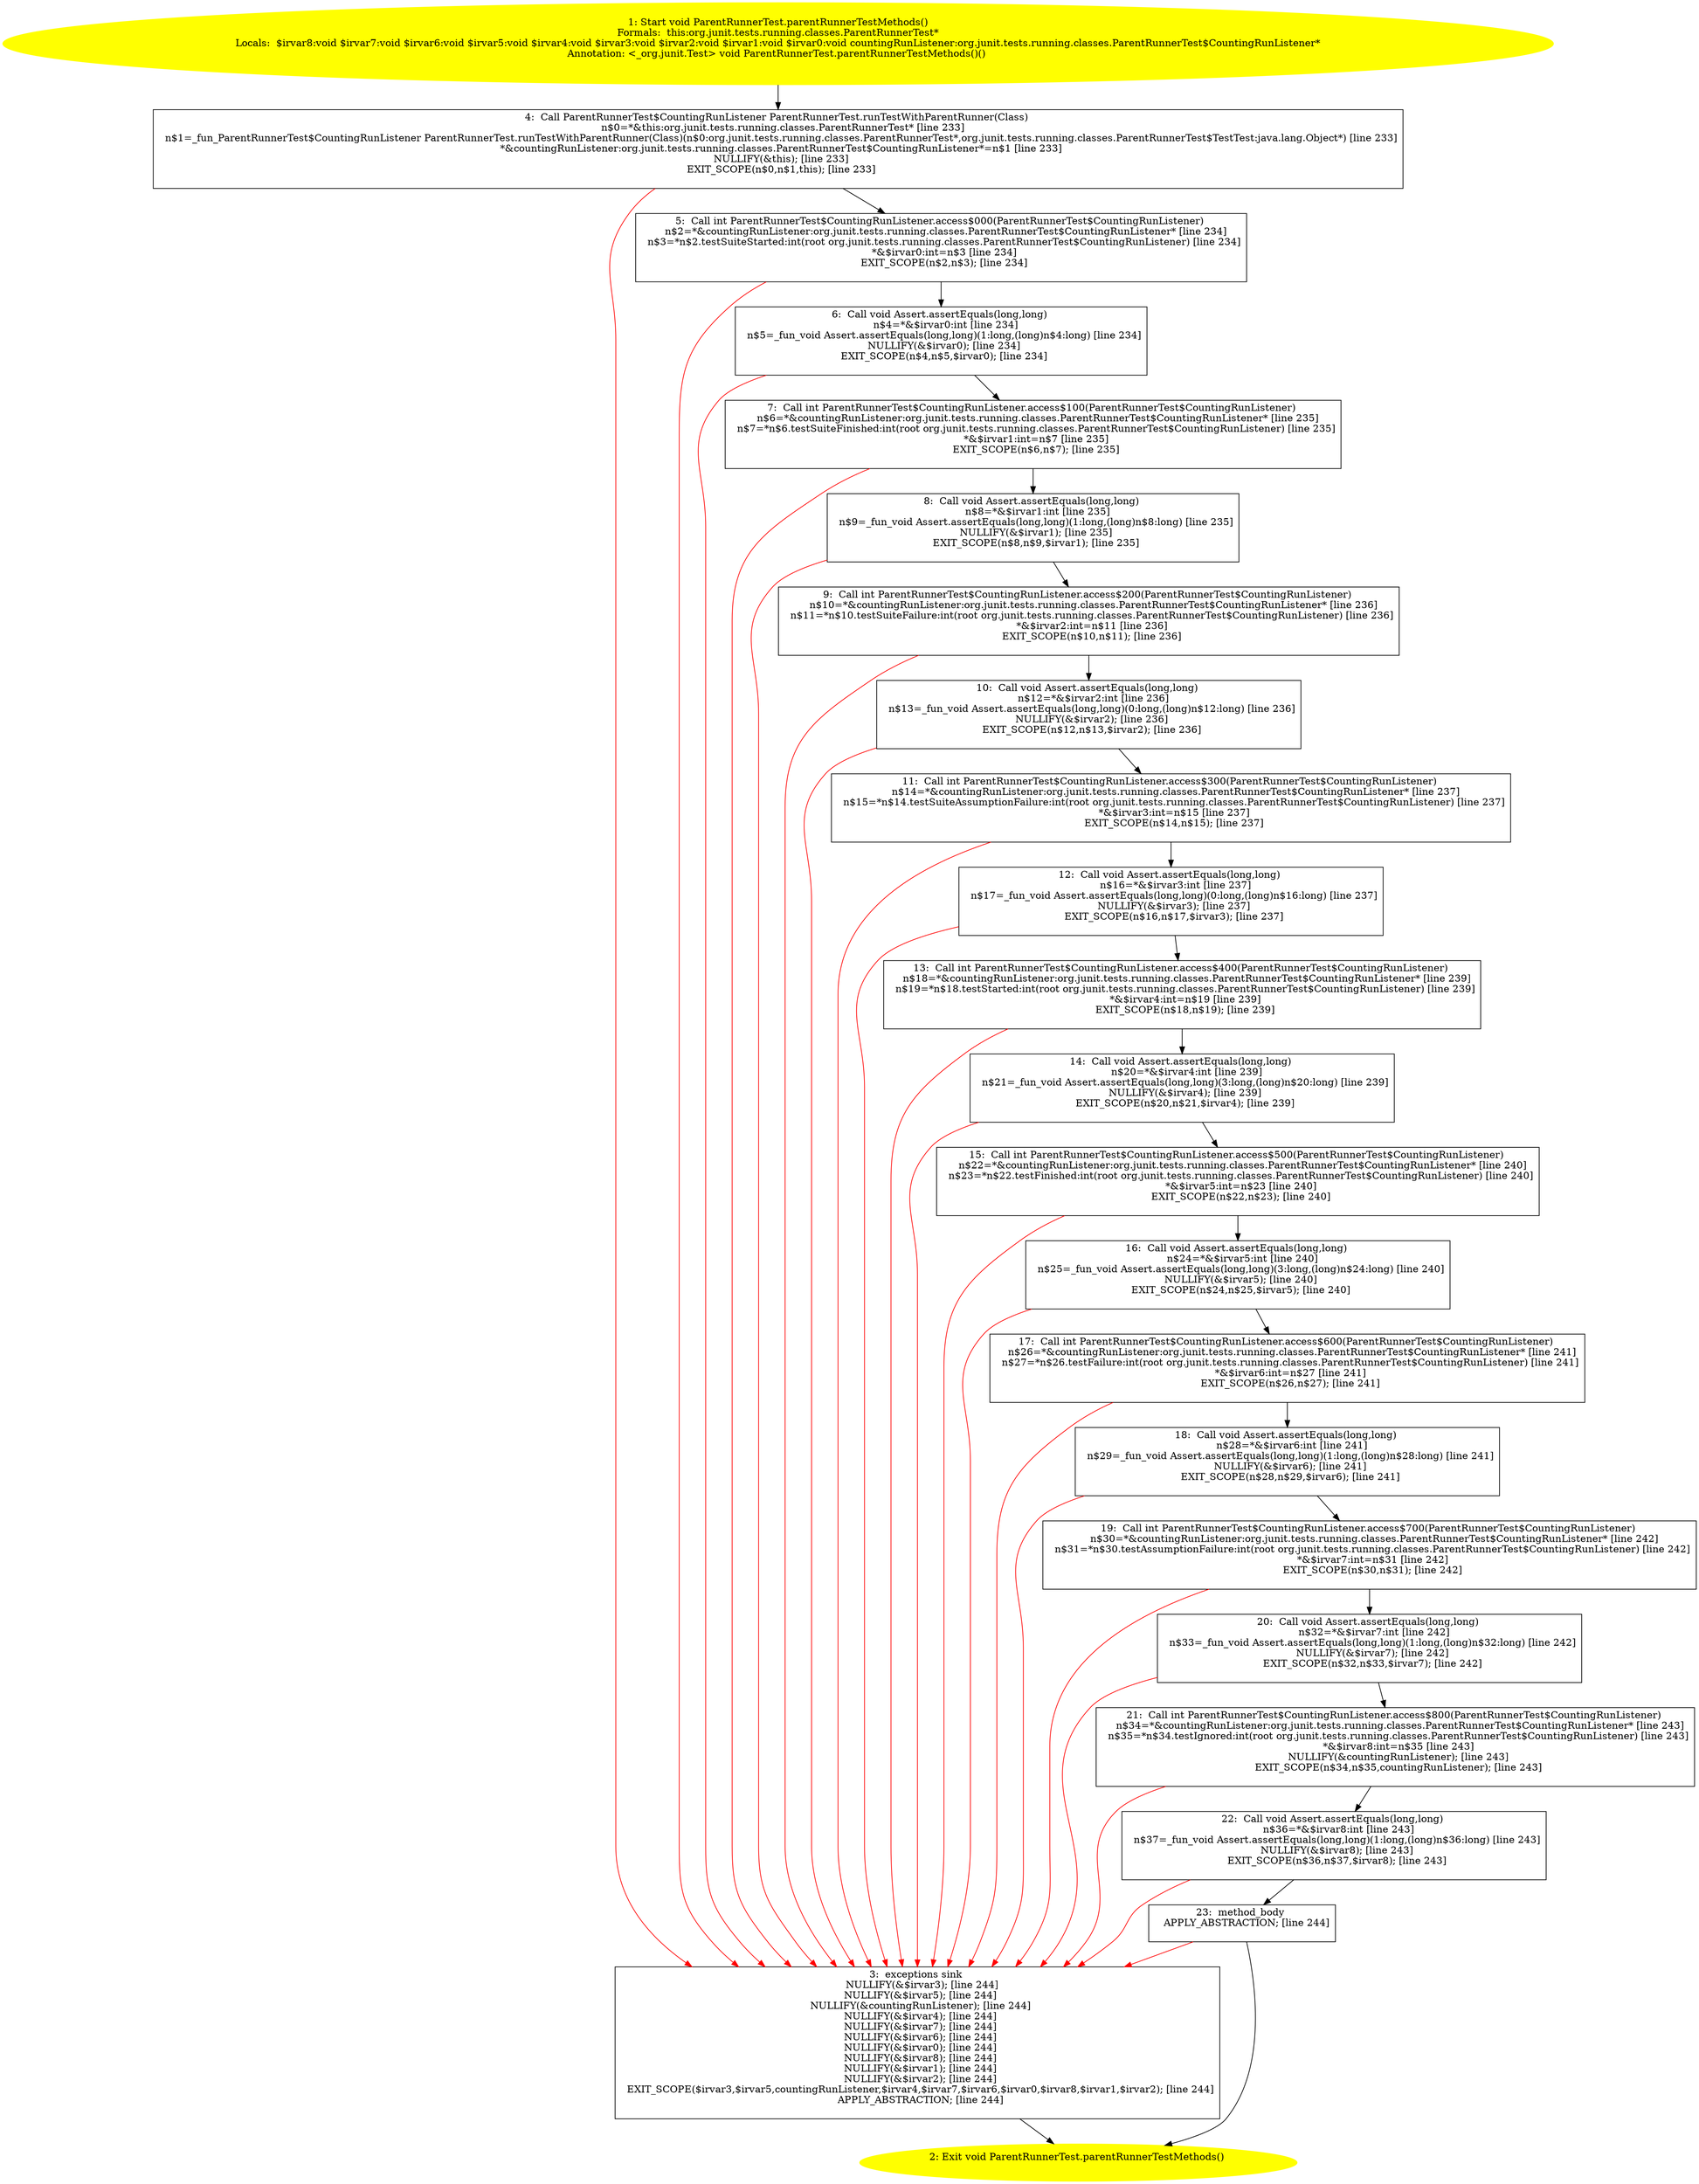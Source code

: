 /* @generated */
digraph cfg {
"org.junit.tests.running.classes.ParentRunnerTest.parentRunnerTestMethods():void.8528abf86b433b10ee932b626c26ce60_1" [label="1: Start void ParentRunnerTest.parentRunnerTestMethods()\nFormals:  this:org.junit.tests.running.classes.ParentRunnerTest*\nLocals:  $irvar8:void $irvar7:void $irvar6:void $irvar5:void $irvar4:void $irvar3:void $irvar2:void $irvar1:void $irvar0:void countingRunListener:org.junit.tests.running.classes.ParentRunnerTest$CountingRunListener*\nAnnotation: <_org.junit.Test> void ParentRunnerTest.parentRunnerTestMethods()() \n  " color=yellow style=filled]
	

	 "org.junit.tests.running.classes.ParentRunnerTest.parentRunnerTestMethods():void.8528abf86b433b10ee932b626c26ce60_1" -> "org.junit.tests.running.classes.ParentRunnerTest.parentRunnerTestMethods():void.8528abf86b433b10ee932b626c26ce60_4" ;
"org.junit.tests.running.classes.ParentRunnerTest.parentRunnerTestMethods():void.8528abf86b433b10ee932b626c26ce60_2" [label="2: Exit void ParentRunnerTest.parentRunnerTestMethods() \n  " color=yellow style=filled]
	

"org.junit.tests.running.classes.ParentRunnerTest.parentRunnerTestMethods():void.8528abf86b433b10ee932b626c26ce60_3" [label="3:  exceptions sink \n   NULLIFY(&$irvar3); [line 244]\n  NULLIFY(&$irvar5); [line 244]\n  NULLIFY(&countingRunListener); [line 244]\n  NULLIFY(&$irvar4); [line 244]\n  NULLIFY(&$irvar7); [line 244]\n  NULLIFY(&$irvar6); [line 244]\n  NULLIFY(&$irvar0); [line 244]\n  NULLIFY(&$irvar8); [line 244]\n  NULLIFY(&$irvar1); [line 244]\n  NULLIFY(&$irvar2); [line 244]\n  EXIT_SCOPE($irvar3,$irvar5,countingRunListener,$irvar4,$irvar7,$irvar6,$irvar0,$irvar8,$irvar1,$irvar2); [line 244]\n  APPLY_ABSTRACTION; [line 244]\n " shape="box"]
	

	 "org.junit.tests.running.classes.ParentRunnerTest.parentRunnerTestMethods():void.8528abf86b433b10ee932b626c26ce60_3" -> "org.junit.tests.running.classes.ParentRunnerTest.parentRunnerTestMethods():void.8528abf86b433b10ee932b626c26ce60_2" ;
"org.junit.tests.running.classes.ParentRunnerTest.parentRunnerTestMethods():void.8528abf86b433b10ee932b626c26ce60_4" [label="4:  Call ParentRunnerTest$CountingRunListener ParentRunnerTest.runTestWithParentRunner(Class) \n   n$0=*&this:org.junit.tests.running.classes.ParentRunnerTest* [line 233]\n  n$1=_fun_ParentRunnerTest$CountingRunListener ParentRunnerTest.runTestWithParentRunner(Class)(n$0:org.junit.tests.running.classes.ParentRunnerTest*,org.junit.tests.running.classes.ParentRunnerTest$TestTest:java.lang.Object*) [line 233]\n  *&countingRunListener:org.junit.tests.running.classes.ParentRunnerTest$CountingRunListener*=n$1 [line 233]\n  NULLIFY(&this); [line 233]\n  EXIT_SCOPE(n$0,n$1,this); [line 233]\n " shape="box"]
	

	 "org.junit.tests.running.classes.ParentRunnerTest.parentRunnerTestMethods():void.8528abf86b433b10ee932b626c26ce60_4" -> "org.junit.tests.running.classes.ParentRunnerTest.parentRunnerTestMethods():void.8528abf86b433b10ee932b626c26ce60_5" ;
	 "org.junit.tests.running.classes.ParentRunnerTest.parentRunnerTestMethods():void.8528abf86b433b10ee932b626c26ce60_4" -> "org.junit.tests.running.classes.ParentRunnerTest.parentRunnerTestMethods():void.8528abf86b433b10ee932b626c26ce60_3" [color="red" ];
"org.junit.tests.running.classes.ParentRunnerTest.parentRunnerTestMethods():void.8528abf86b433b10ee932b626c26ce60_5" [label="5:  Call int ParentRunnerTest$CountingRunListener.access$000(ParentRunnerTest$CountingRunListener) \n   n$2=*&countingRunListener:org.junit.tests.running.classes.ParentRunnerTest$CountingRunListener* [line 234]\n  n$3=*n$2.testSuiteStarted:int(root org.junit.tests.running.classes.ParentRunnerTest$CountingRunListener) [line 234]\n  *&$irvar0:int=n$3 [line 234]\n  EXIT_SCOPE(n$2,n$3); [line 234]\n " shape="box"]
	

	 "org.junit.tests.running.classes.ParentRunnerTest.parentRunnerTestMethods():void.8528abf86b433b10ee932b626c26ce60_5" -> "org.junit.tests.running.classes.ParentRunnerTest.parentRunnerTestMethods():void.8528abf86b433b10ee932b626c26ce60_6" ;
	 "org.junit.tests.running.classes.ParentRunnerTest.parentRunnerTestMethods():void.8528abf86b433b10ee932b626c26ce60_5" -> "org.junit.tests.running.classes.ParentRunnerTest.parentRunnerTestMethods():void.8528abf86b433b10ee932b626c26ce60_3" [color="red" ];
"org.junit.tests.running.classes.ParentRunnerTest.parentRunnerTestMethods():void.8528abf86b433b10ee932b626c26ce60_6" [label="6:  Call void Assert.assertEquals(long,long) \n   n$4=*&$irvar0:int [line 234]\n  n$5=_fun_void Assert.assertEquals(long,long)(1:long,(long)n$4:long) [line 234]\n  NULLIFY(&$irvar0); [line 234]\n  EXIT_SCOPE(n$4,n$5,$irvar0); [line 234]\n " shape="box"]
	

	 "org.junit.tests.running.classes.ParentRunnerTest.parentRunnerTestMethods():void.8528abf86b433b10ee932b626c26ce60_6" -> "org.junit.tests.running.classes.ParentRunnerTest.parentRunnerTestMethods():void.8528abf86b433b10ee932b626c26ce60_7" ;
	 "org.junit.tests.running.classes.ParentRunnerTest.parentRunnerTestMethods():void.8528abf86b433b10ee932b626c26ce60_6" -> "org.junit.tests.running.classes.ParentRunnerTest.parentRunnerTestMethods():void.8528abf86b433b10ee932b626c26ce60_3" [color="red" ];
"org.junit.tests.running.classes.ParentRunnerTest.parentRunnerTestMethods():void.8528abf86b433b10ee932b626c26ce60_7" [label="7:  Call int ParentRunnerTest$CountingRunListener.access$100(ParentRunnerTest$CountingRunListener) \n   n$6=*&countingRunListener:org.junit.tests.running.classes.ParentRunnerTest$CountingRunListener* [line 235]\n  n$7=*n$6.testSuiteFinished:int(root org.junit.tests.running.classes.ParentRunnerTest$CountingRunListener) [line 235]\n  *&$irvar1:int=n$7 [line 235]\n  EXIT_SCOPE(n$6,n$7); [line 235]\n " shape="box"]
	

	 "org.junit.tests.running.classes.ParentRunnerTest.parentRunnerTestMethods():void.8528abf86b433b10ee932b626c26ce60_7" -> "org.junit.tests.running.classes.ParentRunnerTest.parentRunnerTestMethods():void.8528abf86b433b10ee932b626c26ce60_8" ;
	 "org.junit.tests.running.classes.ParentRunnerTest.parentRunnerTestMethods():void.8528abf86b433b10ee932b626c26ce60_7" -> "org.junit.tests.running.classes.ParentRunnerTest.parentRunnerTestMethods():void.8528abf86b433b10ee932b626c26ce60_3" [color="red" ];
"org.junit.tests.running.classes.ParentRunnerTest.parentRunnerTestMethods():void.8528abf86b433b10ee932b626c26ce60_8" [label="8:  Call void Assert.assertEquals(long,long) \n   n$8=*&$irvar1:int [line 235]\n  n$9=_fun_void Assert.assertEquals(long,long)(1:long,(long)n$8:long) [line 235]\n  NULLIFY(&$irvar1); [line 235]\n  EXIT_SCOPE(n$8,n$9,$irvar1); [line 235]\n " shape="box"]
	

	 "org.junit.tests.running.classes.ParentRunnerTest.parentRunnerTestMethods():void.8528abf86b433b10ee932b626c26ce60_8" -> "org.junit.tests.running.classes.ParentRunnerTest.parentRunnerTestMethods():void.8528abf86b433b10ee932b626c26ce60_9" ;
	 "org.junit.tests.running.classes.ParentRunnerTest.parentRunnerTestMethods():void.8528abf86b433b10ee932b626c26ce60_8" -> "org.junit.tests.running.classes.ParentRunnerTest.parentRunnerTestMethods():void.8528abf86b433b10ee932b626c26ce60_3" [color="red" ];
"org.junit.tests.running.classes.ParentRunnerTest.parentRunnerTestMethods():void.8528abf86b433b10ee932b626c26ce60_9" [label="9:  Call int ParentRunnerTest$CountingRunListener.access$200(ParentRunnerTest$CountingRunListener) \n   n$10=*&countingRunListener:org.junit.tests.running.classes.ParentRunnerTest$CountingRunListener* [line 236]\n  n$11=*n$10.testSuiteFailure:int(root org.junit.tests.running.classes.ParentRunnerTest$CountingRunListener) [line 236]\n  *&$irvar2:int=n$11 [line 236]\n  EXIT_SCOPE(n$10,n$11); [line 236]\n " shape="box"]
	

	 "org.junit.tests.running.classes.ParentRunnerTest.parentRunnerTestMethods():void.8528abf86b433b10ee932b626c26ce60_9" -> "org.junit.tests.running.classes.ParentRunnerTest.parentRunnerTestMethods():void.8528abf86b433b10ee932b626c26ce60_10" ;
	 "org.junit.tests.running.classes.ParentRunnerTest.parentRunnerTestMethods():void.8528abf86b433b10ee932b626c26ce60_9" -> "org.junit.tests.running.classes.ParentRunnerTest.parentRunnerTestMethods():void.8528abf86b433b10ee932b626c26ce60_3" [color="red" ];
"org.junit.tests.running.classes.ParentRunnerTest.parentRunnerTestMethods():void.8528abf86b433b10ee932b626c26ce60_10" [label="10:  Call void Assert.assertEquals(long,long) \n   n$12=*&$irvar2:int [line 236]\n  n$13=_fun_void Assert.assertEquals(long,long)(0:long,(long)n$12:long) [line 236]\n  NULLIFY(&$irvar2); [line 236]\n  EXIT_SCOPE(n$12,n$13,$irvar2); [line 236]\n " shape="box"]
	

	 "org.junit.tests.running.classes.ParentRunnerTest.parentRunnerTestMethods():void.8528abf86b433b10ee932b626c26ce60_10" -> "org.junit.tests.running.classes.ParentRunnerTest.parentRunnerTestMethods():void.8528abf86b433b10ee932b626c26ce60_11" ;
	 "org.junit.tests.running.classes.ParentRunnerTest.parentRunnerTestMethods():void.8528abf86b433b10ee932b626c26ce60_10" -> "org.junit.tests.running.classes.ParentRunnerTest.parentRunnerTestMethods():void.8528abf86b433b10ee932b626c26ce60_3" [color="red" ];
"org.junit.tests.running.classes.ParentRunnerTest.parentRunnerTestMethods():void.8528abf86b433b10ee932b626c26ce60_11" [label="11:  Call int ParentRunnerTest$CountingRunListener.access$300(ParentRunnerTest$CountingRunListener) \n   n$14=*&countingRunListener:org.junit.tests.running.classes.ParentRunnerTest$CountingRunListener* [line 237]\n  n$15=*n$14.testSuiteAssumptionFailure:int(root org.junit.tests.running.classes.ParentRunnerTest$CountingRunListener) [line 237]\n  *&$irvar3:int=n$15 [line 237]\n  EXIT_SCOPE(n$14,n$15); [line 237]\n " shape="box"]
	

	 "org.junit.tests.running.classes.ParentRunnerTest.parentRunnerTestMethods():void.8528abf86b433b10ee932b626c26ce60_11" -> "org.junit.tests.running.classes.ParentRunnerTest.parentRunnerTestMethods():void.8528abf86b433b10ee932b626c26ce60_12" ;
	 "org.junit.tests.running.classes.ParentRunnerTest.parentRunnerTestMethods():void.8528abf86b433b10ee932b626c26ce60_11" -> "org.junit.tests.running.classes.ParentRunnerTest.parentRunnerTestMethods():void.8528abf86b433b10ee932b626c26ce60_3" [color="red" ];
"org.junit.tests.running.classes.ParentRunnerTest.parentRunnerTestMethods():void.8528abf86b433b10ee932b626c26ce60_12" [label="12:  Call void Assert.assertEquals(long,long) \n   n$16=*&$irvar3:int [line 237]\n  n$17=_fun_void Assert.assertEquals(long,long)(0:long,(long)n$16:long) [line 237]\n  NULLIFY(&$irvar3); [line 237]\n  EXIT_SCOPE(n$16,n$17,$irvar3); [line 237]\n " shape="box"]
	

	 "org.junit.tests.running.classes.ParentRunnerTest.parentRunnerTestMethods():void.8528abf86b433b10ee932b626c26ce60_12" -> "org.junit.tests.running.classes.ParentRunnerTest.parentRunnerTestMethods():void.8528abf86b433b10ee932b626c26ce60_13" ;
	 "org.junit.tests.running.classes.ParentRunnerTest.parentRunnerTestMethods():void.8528abf86b433b10ee932b626c26ce60_12" -> "org.junit.tests.running.classes.ParentRunnerTest.parentRunnerTestMethods():void.8528abf86b433b10ee932b626c26ce60_3" [color="red" ];
"org.junit.tests.running.classes.ParentRunnerTest.parentRunnerTestMethods():void.8528abf86b433b10ee932b626c26ce60_13" [label="13:  Call int ParentRunnerTest$CountingRunListener.access$400(ParentRunnerTest$CountingRunListener) \n   n$18=*&countingRunListener:org.junit.tests.running.classes.ParentRunnerTest$CountingRunListener* [line 239]\n  n$19=*n$18.testStarted:int(root org.junit.tests.running.classes.ParentRunnerTest$CountingRunListener) [line 239]\n  *&$irvar4:int=n$19 [line 239]\n  EXIT_SCOPE(n$18,n$19); [line 239]\n " shape="box"]
	

	 "org.junit.tests.running.classes.ParentRunnerTest.parentRunnerTestMethods():void.8528abf86b433b10ee932b626c26ce60_13" -> "org.junit.tests.running.classes.ParentRunnerTest.parentRunnerTestMethods():void.8528abf86b433b10ee932b626c26ce60_14" ;
	 "org.junit.tests.running.classes.ParentRunnerTest.parentRunnerTestMethods():void.8528abf86b433b10ee932b626c26ce60_13" -> "org.junit.tests.running.classes.ParentRunnerTest.parentRunnerTestMethods():void.8528abf86b433b10ee932b626c26ce60_3" [color="red" ];
"org.junit.tests.running.classes.ParentRunnerTest.parentRunnerTestMethods():void.8528abf86b433b10ee932b626c26ce60_14" [label="14:  Call void Assert.assertEquals(long,long) \n   n$20=*&$irvar4:int [line 239]\n  n$21=_fun_void Assert.assertEquals(long,long)(3:long,(long)n$20:long) [line 239]\n  NULLIFY(&$irvar4); [line 239]\n  EXIT_SCOPE(n$20,n$21,$irvar4); [line 239]\n " shape="box"]
	

	 "org.junit.tests.running.classes.ParentRunnerTest.parentRunnerTestMethods():void.8528abf86b433b10ee932b626c26ce60_14" -> "org.junit.tests.running.classes.ParentRunnerTest.parentRunnerTestMethods():void.8528abf86b433b10ee932b626c26ce60_15" ;
	 "org.junit.tests.running.classes.ParentRunnerTest.parentRunnerTestMethods():void.8528abf86b433b10ee932b626c26ce60_14" -> "org.junit.tests.running.classes.ParentRunnerTest.parentRunnerTestMethods():void.8528abf86b433b10ee932b626c26ce60_3" [color="red" ];
"org.junit.tests.running.classes.ParentRunnerTest.parentRunnerTestMethods():void.8528abf86b433b10ee932b626c26ce60_15" [label="15:  Call int ParentRunnerTest$CountingRunListener.access$500(ParentRunnerTest$CountingRunListener) \n   n$22=*&countingRunListener:org.junit.tests.running.classes.ParentRunnerTest$CountingRunListener* [line 240]\n  n$23=*n$22.testFinished:int(root org.junit.tests.running.classes.ParentRunnerTest$CountingRunListener) [line 240]\n  *&$irvar5:int=n$23 [line 240]\n  EXIT_SCOPE(n$22,n$23); [line 240]\n " shape="box"]
	

	 "org.junit.tests.running.classes.ParentRunnerTest.parentRunnerTestMethods():void.8528abf86b433b10ee932b626c26ce60_15" -> "org.junit.tests.running.classes.ParentRunnerTest.parentRunnerTestMethods():void.8528abf86b433b10ee932b626c26ce60_16" ;
	 "org.junit.tests.running.classes.ParentRunnerTest.parentRunnerTestMethods():void.8528abf86b433b10ee932b626c26ce60_15" -> "org.junit.tests.running.classes.ParentRunnerTest.parentRunnerTestMethods():void.8528abf86b433b10ee932b626c26ce60_3" [color="red" ];
"org.junit.tests.running.classes.ParentRunnerTest.parentRunnerTestMethods():void.8528abf86b433b10ee932b626c26ce60_16" [label="16:  Call void Assert.assertEquals(long,long) \n   n$24=*&$irvar5:int [line 240]\n  n$25=_fun_void Assert.assertEquals(long,long)(3:long,(long)n$24:long) [line 240]\n  NULLIFY(&$irvar5); [line 240]\n  EXIT_SCOPE(n$24,n$25,$irvar5); [line 240]\n " shape="box"]
	

	 "org.junit.tests.running.classes.ParentRunnerTest.parentRunnerTestMethods():void.8528abf86b433b10ee932b626c26ce60_16" -> "org.junit.tests.running.classes.ParentRunnerTest.parentRunnerTestMethods():void.8528abf86b433b10ee932b626c26ce60_17" ;
	 "org.junit.tests.running.classes.ParentRunnerTest.parentRunnerTestMethods():void.8528abf86b433b10ee932b626c26ce60_16" -> "org.junit.tests.running.classes.ParentRunnerTest.parentRunnerTestMethods():void.8528abf86b433b10ee932b626c26ce60_3" [color="red" ];
"org.junit.tests.running.classes.ParentRunnerTest.parentRunnerTestMethods():void.8528abf86b433b10ee932b626c26ce60_17" [label="17:  Call int ParentRunnerTest$CountingRunListener.access$600(ParentRunnerTest$CountingRunListener) \n   n$26=*&countingRunListener:org.junit.tests.running.classes.ParentRunnerTest$CountingRunListener* [line 241]\n  n$27=*n$26.testFailure:int(root org.junit.tests.running.classes.ParentRunnerTest$CountingRunListener) [line 241]\n  *&$irvar6:int=n$27 [line 241]\n  EXIT_SCOPE(n$26,n$27); [line 241]\n " shape="box"]
	

	 "org.junit.tests.running.classes.ParentRunnerTest.parentRunnerTestMethods():void.8528abf86b433b10ee932b626c26ce60_17" -> "org.junit.tests.running.classes.ParentRunnerTest.parentRunnerTestMethods():void.8528abf86b433b10ee932b626c26ce60_18" ;
	 "org.junit.tests.running.classes.ParentRunnerTest.parentRunnerTestMethods():void.8528abf86b433b10ee932b626c26ce60_17" -> "org.junit.tests.running.classes.ParentRunnerTest.parentRunnerTestMethods():void.8528abf86b433b10ee932b626c26ce60_3" [color="red" ];
"org.junit.tests.running.classes.ParentRunnerTest.parentRunnerTestMethods():void.8528abf86b433b10ee932b626c26ce60_18" [label="18:  Call void Assert.assertEquals(long,long) \n   n$28=*&$irvar6:int [line 241]\n  n$29=_fun_void Assert.assertEquals(long,long)(1:long,(long)n$28:long) [line 241]\n  NULLIFY(&$irvar6); [line 241]\n  EXIT_SCOPE(n$28,n$29,$irvar6); [line 241]\n " shape="box"]
	

	 "org.junit.tests.running.classes.ParentRunnerTest.parentRunnerTestMethods():void.8528abf86b433b10ee932b626c26ce60_18" -> "org.junit.tests.running.classes.ParentRunnerTest.parentRunnerTestMethods():void.8528abf86b433b10ee932b626c26ce60_19" ;
	 "org.junit.tests.running.classes.ParentRunnerTest.parentRunnerTestMethods():void.8528abf86b433b10ee932b626c26ce60_18" -> "org.junit.tests.running.classes.ParentRunnerTest.parentRunnerTestMethods():void.8528abf86b433b10ee932b626c26ce60_3" [color="red" ];
"org.junit.tests.running.classes.ParentRunnerTest.parentRunnerTestMethods():void.8528abf86b433b10ee932b626c26ce60_19" [label="19:  Call int ParentRunnerTest$CountingRunListener.access$700(ParentRunnerTest$CountingRunListener) \n   n$30=*&countingRunListener:org.junit.tests.running.classes.ParentRunnerTest$CountingRunListener* [line 242]\n  n$31=*n$30.testAssumptionFailure:int(root org.junit.tests.running.classes.ParentRunnerTest$CountingRunListener) [line 242]\n  *&$irvar7:int=n$31 [line 242]\n  EXIT_SCOPE(n$30,n$31); [line 242]\n " shape="box"]
	

	 "org.junit.tests.running.classes.ParentRunnerTest.parentRunnerTestMethods():void.8528abf86b433b10ee932b626c26ce60_19" -> "org.junit.tests.running.classes.ParentRunnerTest.parentRunnerTestMethods():void.8528abf86b433b10ee932b626c26ce60_20" ;
	 "org.junit.tests.running.classes.ParentRunnerTest.parentRunnerTestMethods():void.8528abf86b433b10ee932b626c26ce60_19" -> "org.junit.tests.running.classes.ParentRunnerTest.parentRunnerTestMethods():void.8528abf86b433b10ee932b626c26ce60_3" [color="red" ];
"org.junit.tests.running.classes.ParentRunnerTest.parentRunnerTestMethods():void.8528abf86b433b10ee932b626c26ce60_20" [label="20:  Call void Assert.assertEquals(long,long) \n   n$32=*&$irvar7:int [line 242]\n  n$33=_fun_void Assert.assertEquals(long,long)(1:long,(long)n$32:long) [line 242]\n  NULLIFY(&$irvar7); [line 242]\n  EXIT_SCOPE(n$32,n$33,$irvar7); [line 242]\n " shape="box"]
	

	 "org.junit.tests.running.classes.ParentRunnerTest.parentRunnerTestMethods():void.8528abf86b433b10ee932b626c26ce60_20" -> "org.junit.tests.running.classes.ParentRunnerTest.parentRunnerTestMethods():void.8528abf86b433b10ee932b626c26ce60_21" ;
	 "org.junit.tests.running.classes.ParentRunnerTest.parentRunnerTestMethods():void.8528abf86b433b10ee932b626c26ce60_20" -> "org.junit.tests.running.classes.ParentRunnerTest.parentRunnerTestMethods():void.8528abf86b433b10ee932b626c26ce60_3" [color="red" ];
"org.junit.tests.running.classes.ParentRunnerTest.parentRunnerTestMethods():void.8528abf86b433b10ee932b626c26ce60_21" [label="21:  Call int ParentRunnerTest$CountingRunListener.access$800(ParentRunnerTest$CountingRunListener) \n   n$34=*&countingRunListener:org.junit.tests.running.classes.ParentRunnerTest$CountingRunListener* [line 243]\n  n$35=*n$34.testIgnored:int(root org.junit.tests.running.classes.ParentRunnerTest$CountingRunListener) [line 243]\n  *&$irvar8:int=n$35 [line 243]\n  NULLIFY(&countingRunListener); [line 243]\n  EXIT_SCOPE(n$34,n$35,countingRunListener); [line 243]\n " shape="box"]
	

	 "org.junit.tests.running.classes.ParentRunnerTest.parentRunnerTestMethods():void.8528abf86b433b10ee932b626c26ce60_21" -> "org.junit.tests.running.classes.ParentRunnerTest.parentRunnerTestMethods():void.8528abf86b433b10ee932b626c26ce60_22" ;
	 "org.junit.tests.running.classes.ParentRunnerTest.parentRunnerTestMethods():void.8528abf86b433b10ee932b626c26ce60_21" -> "org.junit.tests.running.classes.ParentRunnerTest.parentRunnerTestMethods():void.8528abf86b433b10ee932b626c26ce60_3" [color="red" ];
"org.junit.tests.running.classes.ParentRunnerTest.parentRunnerTestMethods():void.8528abf86b433b10ee932b626c26ce60_22" [label="22:  Call void Assert.assertEquals(long,long) \n   n$36=*&$irvar8:int [line 243]\n  n$37=_fun_void Assert.assertEquals(long,long)(1:long,(long)n$36:long) [line 243]\n  NULLIFY(&$irvar8); [line 243]\n  EXIT_SCOPE(n$36,n$37,$irvar8); [line 243]\n " shape="box"]
	

	 "org.junit.tests.running.classes.ParentRunnerTest.parentRunnerTestMethods():void.8528abf86b433b10ee932b626c26ce60_22" -> "org.junit.tests.running.classes.ParentRunnerTest.parentRunnerTestMethods():void.8528abf86b433b10ee932b626c26ce60_23" ;
	 "org.junit.tests.running.classes.ParentRunnerTest.parentRunnerTestMethods():void.8528abf86b433b10ee932b626c26ce60_22" -> "org.junit.tests.running.classes.ParentRunnerTest.parentRunnerTestMethods():void.8528abf86b433b10ee932b626c26ce60_3" [color="red" ];
"org.junit.tests.running.classes.ParentRunnerTest.parentRunnerTestMethods():void.8528abf86b433b10ee932b626c26ce60_23" [label="23:  method_body \n   APPLY_ABSTRACTION; [line 244]\n " shape="box"]
	

	 "org.junit.tests.running.classes.ParentRunnerTest.parentRunnerTestMethods():void.8528abf86b433b10ee932b626c26ce60_23" -> "org.junit.tests.running.classes.ParentRunnerTest.parentRunnerTestMethods():void.8528abf86b433b10ee932b626c26ce60_2" ;
	 "org.junit.tests.running.classes.ParentRunnerTest.parentRunnerTestMethods():void.8528abf86b433b10ee932b626c26ce60_23" -> "org.junit.tests.running.classes.ParentRunnerTest.parentRunnerTestMethods():void.8528abf86b433b10ee932b626c26ce60_3" [color="red" ];
}
